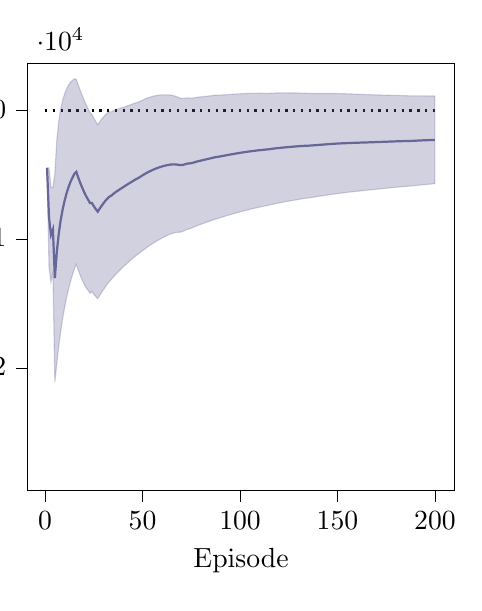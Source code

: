 % This file was created by tikzplotlib v0.9.1.
\begin{tikzpicture}[trim axis right,trim axis left]

\definecolor{color0}{rgb}{1,0.498,0.055}
\definecolor{color1}{rgb}{0.122,0.467,0.706}

\begin{axis}[
compat=newest,
tick align=outside,
tick pos=left,
x grid style={white!69.02!black},
xmin=-8.95, xmax=209.95,
xtick style={color=black},
y grid style={white!69.02!black},
ymin=-29491.97, ymax=3596.069,
ytick style={color=black},
scaled y ticks=true,
scaled y ticks=base 10:-4,
width=7cm,
height=7cm,
xlabel=Episode,
ylabel=Average Reward,
y label style={at={(-0.2,0.5)}}
]

\addplot[thick, black, dotted, domain=0:200] {-38.24};

\path [draw=blue!20!gray, fill=blue!20!gray, opacity=0.3]
(axis cs:1,-4495.711)
--(axis cs:1,-4495.711)
--(axis cs:2,-4495.711)
--(axis cs:3,-6015.5)
--(axis cs:4,-6011.909)
--(axis cs:5,-4961.234)
--(axis cs:6,-2346.302)
--(axis cs:7,-881.552)
--(axis cs:8,88.843)
--(axis cs:9,758.866)
--(axis cs:10,1246.148)
--(axis cs:11,1631.097)
--(axis cs:12,1919.961)
--(axis cs:13,2143.559)
--(axis cs:14,2278.635)
--(axis cs:15,2419.382)
--(axis cs:16,2366.669)
--(axis cs:17,1931.878)
--(axis cs:18,1521.569)
--(axis cs:19,1134.904)
--(axis cs:20,769.125)
--(axis cs:21,422.427)
--(axis cs:22,102.002)
--(axis cs:23,-207.773)
--(axis cs:24,-365.112)
--(axis cs:25,-642.522)
--(axis cs:26,-905.417)
--(axis cs:27,-1155.142)
--(axis cs:28,-917.047)
--(axis cs:29,-713.705)
--(axis cs:30,-532.35)
--(axis cs:31,-365.94)
--(axis cs:32,-234.145)
--(axis cs:33,-148.13)
--(axis cs:34,-146.486)
--(axis cs:35,-68.735)
--(axis cs:36,7.084)
--(axis cs:37,52.296)
--(axis cs:38,97.396)
--(axis cs:39,141.366)
--(axis cs:40,189.586)
--(axis cs:41,253.089)
--(axis cs:42,306.281)
--(axis cs:43,354.322)
--(axis cs:44,408.823)
--(axis cs:45,466.27)
--(axis cs:46,524.598)
--(axis cs:47,573.456)
--(axis cs:48,621.445)
--(axis cs:49,686.923)
--(axis cs:50,760.66)
--(axis cs:51,834.859)
--(axis cs:52,902.966)
--(axis cs:53,955.048)
--(axis cs:54,1001.711)
--(axis cs:55,1043.668)
--(axis cs:56,1083.242)
--(axis cs:57,1113.968)
--(axis cs:58,1137.274)
--(axis cs:59,1154.484)
--(axis cs:60,1165.799)
--(axis cs:61,1171.508)
--(axis cs:62,1172.519)
--(axis cs:63,1168.083)
--(axis cs:64,1155.661)
--(axis cs:65,1133.4)
--(axis cs:66,1098.891)
--(axis cs:67,1052.168)
--(axis cs:68,996.202)
--(axis cs:69,935.849)
--(axis cs:70,896.002)
--(axis cs:71,890.258)
--(axis cs:72,912.471)
--(axis cs:73,935.355)
--(axis cs:74,917.526)
--(axis cs:75,894.43)
--(axis cs:76,926.075)
--(axis cs:77,956.011)
--(axis cs:78,982.069)
--(axis cs:79,999.093)
--(axis cs:80,1014.364)
--(axis cs:81,1030.041)
--(axis cs:82,1045.51)
--(axis cs:83,1060.911)
--(axis cs:84,1076.897)
--(axis cs:85,1094.705)
--(axis cs:86,1114.926)
--(axis cs:87,1134.716)
--(axis cs:88,1142.881)
--(axis cs:89,1141.825)
--(axis cs:90,1149.881)
--(axis cs:91,1156.788)
--(axis cs:92,1168.923)
--(axis cs:93,1179.443)
--(axis cs:94,1192.042)
--(axis cs:95,1203.051)
--(axis cs:96,1213.059)
--(axis cs:97,1222.668)
--(axis cs:98,1231.688)
--(axis cs:99,1240.709)
--(axis cs:100,1249.525)
--(axis cs:101,1257.824)
--(axis cs:102,1265.569)
--(axis cs:103,1272.757)
--(axis cs:104,1276.524)
--(axis cs:105,1280.021)
--(axis cs:106,1283.658)
--(axis cs:107,1286.785)
--(axis cs:108,1287.713)
--(axis cs:109,1288.514)
--(axis cs:110,1289.023)
--(axis cs:111,1289.086)
--(axis cs:112,1288.172)
--(axis cs:113,1286.879)
--(axis cs:114,1283.185)
--(axis cs:115,1285.54)
--(axis cs:116,1294.552)
--(axis cs:117,1303.086)
--(axis cs:118,1309.755)
--(axis cs:119,1313.749)
--(axis cs:120,1315.577)
--(axis cs:121,1316.794)
--(axis cs:122,1317.125)
--(axis cs:123,1317.29)
--(axis cs:124,1317.961)
--(axis cs:125,1316.081)
--(axis cs:126,1315.87)
--(axis cs:127,1314.603)
--(axis cs:128,1314.678)
--(axis cs:129,1310.061)
--(axis cs:130,1309.199)
--(axis cs:131,1306.226)
--(axis cs:132,1301.933)
--(axis cs:133,1296.823)
--(axis cs:134,1289.385)
--(axis cs:135,1281.239)
--(axis cs:136,1275.434)
--(axis cs:137,1274.677)
--(axis cs:138,1274.241)
--(axis cs:139,1274.065)
--(axis cs:140,1273.752)
--(axis cs:141,1274.08)
--(axis cs:142,1273.545)
--(axis cs:143,1273.336)
--(axis cs:144,1273.277)
--(axis cs:145,1274.48)
--(axis cs:146,1275.354)
--(axis cs:147,1276.043)
--(axis cs:148,1275.14)
--(axis cs:149,1271.296)
--(axis cs:150,1269.191)
--(axis cs:151,1265.643)
--(axis cs:152,1261.63)
--(axis cs:153,1256.424)
--(axis cs:154,1251.16)
--(axis cs:155,1246.095)
--(axis cs:156,1241.085)
--(axis cs:157,1236.241)
--(axis cs:158,1230.451)
--(axis cs:159,1224.807)
--(axis cs:160,1219.531)
--(axis cs:161,1213.116)
--(axis cs:162,1206.735)
--(axis cs:163,1200.481)
--(axis cs:164,1193.944)
--(axis cs:165,1187.613)
--(axis cs:166,1182.441)
--(axis cs:167,1177.343)
--(axis cs:168,1171.959)
--(axis cs:169,1167.308)
--(axis cs:170,1162.588)
--(axis cs:171,1158.305)
--(axis cs:172,1153.868)
--(axis cs:173,1149.956)
--(axis cs:174,1146.023)
--(axis cs:175,1142.33)
--(axis cs:176,1138.677)
--(axis cs:177,1134.745)
--(axis cs:178,1130.487)
--(axis cs:179,1126.853)
--(axis cs:180,1123.333)
--(axis cs:181,1120.356)
--(axis cs:182,1116.283)
--(axis cs:183,1111.155)
--(axis cs:184,1106.177)
--(axis cs:185,1101.266)
--(axis cs:186,1096.336)
--(axis cs:187,1091.573)
--(axis cs:188,1086.872)
--(axis cs:189,1086.029)
--(axis cs:190,1086.089)
--(axis cs:191,1085.439)
--(axis cs:192,1085.345)
--(axis cs:193,1085.331)
--(axis cs:194,1084.869)
--(axis cs:195,1083.357)
--(axis cs:196,1080.113)
--(axis cs:197,1078.588)
--(axis cs:198,1077.458)
--(axis cs:199,1076.66)
--(axis cs:200,1075.263)
--(axis cs:200,-5720.221)
--(axis cs:200,-5720.221)
--(axis cs:199,-5733.725)
--(axis cs:198,-5747.608)
--(axis cs:197,-5761.443)
--(axis cs:196,-5775.196)
--(axis cs:195,-5788.16)
--(axis cs:194,-5802.136)
--(axis cs:193,-5816.699)
--(axis cs:192,-5831.561)
--(axis cs:191,-5846.5)
--(axis cs:190,-5861.311)
--(axis cs:189,-5876.539)
--(axis cs:188,-5891.493)
--(axis cs:187,-5904.499)
--(axis cs:186,-5917.592)
--(axis cs:185,-5930.707)
--(axis cs:184,-5943.965)
--(axis cs:183,-5957.312)
--(axis cs:182,-5970.696)
--(axis cs:181,-5984.867)
--(axis cs:180,-5999.788)
--(axis cs:179,-6014.546)
--(axis cs:178,-6029.377)
--(axis cs:177,-6043.987)
--(axis cs:176,-6058.93)
--(axis cs:175,-6074.174)
--(axis cs:174,-6089.54)
--(axis cs:173,-6104.919)
--(axis cs:172,-6120.459)
--(axis cs:171,-6135.847)
--(axis cs:170,-6151.48)
--(axis cs:169,-6167.012)
--(axis cs:168,-6182.746)
--(axis cs:167,-6198.196)
--(axis cs:166,-6213.988)
--(axis cs:165,-6229.905)
--(axis cs:164,-6245.252)
--(axis cs:163,-6260.639)
--(axis cs:162,-6276.395)
--(axis cs:161,-6292.248)
--(axis cs:160,-6308.265)
--(axis cs:159,-6325.187)
--(axis cs:158,-6342.072)
--(axis cs:157,-6359.057)
--(axis cs:156,-6376.802)
--(axis cs:155,-6394.646)
--(axis cs:154,-6412.654)
--(axis cs:153,-6430.746)
--(axis cs:152,-6449.077)
--(axis cs:151,-6468.285)
--(axis cs:150,-6487.947)
--(axis cs:149,-6508.537)
--(axis cs:148,-6528.463)
--(axis cs:147,-6550.023)
--(axis cs:146,-6572.461)
--(axis cs:145,-6595.185)
--(axis cs:144,-6618.256)
--(axis cs:143,-6641.043)
--(axis cs:142,-6663.995)
--(axis cs:141,-6687.04)
--(axis cs:140,-6710.68)
--(axis cs:139,-6734.292)
--(axis cs:138,-6758.206)
--(axis cs:137,-6782.257)
--(axis cs:136,-6806.423)
--(axis cs:135,-6828.324)
--(axis cs:134,-6849.065)
--(axis cs:133,-6870.548)
--(axis cs:132,-6893.681)
--(axis cs:131,-6917.539)
--(axis cs:130,-6942.35)
--(axis cs:129,-6968.421)
--(axis cs:128,-6992.989)
--(axis cs:127,-7020.054)
--(axis cs:126,-7046.848)
--(axis cs:125,-7074.407)
--(axis cs:124,-7101.555)
--(axis cs:123,-7130.113)
--(axis cs:122,-7158.793)
--(axis cs:121,-7187.874)
--(axis cs:120,-7217.648)
--(axis cs:119,-7248.0)
--(axis cs:118,-7279.482)
--(axis cs:117,-7312.175)
--(axis cs:116,-7345.761)
--(axis cs:115,-7379.839)
--(axis cs:114,-7412.167)
--(axis cs:113,-7442.3)
--(axis cs:112,-7473.949)
--(axis cs:111,-7506.175)
--(axis cs:110,-7539.233)
--(axis cs:109,-7572.9)
--(axis cs:108,-7607.12)
--(axis cs:107,-7641.835)
--(axis cs:106,-7677.842)
--(axis cs:105,-7714.492)
--(axis cs:104,-7751.563)
--(axis cs:103,-7789.213)
--(axis cs:102,-7828.493)
--(axis cs:101,-7868.444)
--(axis cs:100,-7909.071)
--(axis cs:99,-7950.372)
--(axis cs:98,-7992.267)
--(axis cs:97,-8034.705)
--(axis cs:96,-8077.875)
--(axis cs:95,-8121.732)
--(axis cs:94,-8166.456)
--(axis cs:93,-8212.21)
--(axis cs:92,-8258.004)
--(axis cs:91,-8304.88)
--(axis cs:90,-8350.833)
--(axis cs:89,-8397.829)
--(axis cs:88,-8442.14)
--(axis cs:87,-8490.593)
--(axis cs:86,-8542.838)
--(axis cs:85,-8595.901)
--(axis cs:84,-8649.17)
--(axis cs:83,-8702.767)
--(axis cs:82,-8757.009)
--(axis cs:81,-8812.09)
--(axis cs:80,-8868.069)
--(axis cs:79,-8924.81)
--(axis cs:78,-8982.904)
--(axis cs:77,-9043.929)
--(axis cs:76,-9106.59)
--(axis cs:75,-9170.49)
--(axis cs:74,-9213.678)
--(axis cs:73,-9261.698)
--(axis cs:72,-9327.288)
--(axis cs:71,-9393.824)
--(axis cs:70,-9451.89)
--(axis cs:69,-9486.671)
--(axis cs:68,-9493.125)
--(axis cs:67,-9510.306)
--(axis cs:66,-9542.65)
--(axis cs:65,-9589.238)
--(axis cs:64,-9646.696)
--(axis cs:63,-9711.578)
--(axis cs:62,-9782.012)
--(axis cs:61,-9856.457)
--(axis cs:60,-9934.451)
--(axis cs:59,-10016.204)
--(axis cs:58,-10101.665)
--(axis cs:57,-10190.764)
--(axis cs:56,-10283.701)
--(axis cs:55,-10380.593)
--(axis cs:54,-10480.048)
--(axis cs:53,-10582.563)
--(axis cs:52,-10688.272)
--(axis cs:51,-10798.558)
--(axis cs:50,-10911.916)
--(axis cs:49,-11027.732)
--(axis cs:48,-11145.157)
--(axis cs:47,-11262.42)
--(axis cs:46,-11382.826)
--(axis cs:45,-11508.134)
--(axis cs:44,-11636.54)
--(axis cs:43,-11767.82)
--(axis cs:42,-11901.38)
--(axis cs:41,-12039.914)
--(axis cs:40,-12184.56)
--(axis cs:39,-12330.259)
--(axis cs:38,-12479.511)
--(axis cs:37,-12633.946)
--(axis cs:36,-12793.622)
--(axis cs:35,-12965.602)
--(axis cs:34,-13143.759)
--(axis cs:33,-13306.146)
--(axis cs:32,-13499.469)
--(axis cs:31,-13706.52)
--(axis cs:30,-13923.973)
--(axis cs:29,-14150.131)
--(axis cs:28,-14385.587)
--(axis cs:27,-14630.547)
--(axis cs:26,-14475.457)
--(axis cs:25,-14297.562)
--(axis cs:24,-14082.278)
--(axis cs:23,-14219.623)
--(axis cs:22,-13983.703)
--(axis cs:21,-13797.816)
--(axis cs:20,-13496.254)
--(axis cs:19,-13173.126)
--(axis cs:18,-12835.736)
--(axis cs:17,-12421.048)
--(axis cs:16,-11968.831)
--(axis cs:15,-12333.561)
--(axis cs:14,-12806.197)
--(axis cs:13,-13320.812)
--(axis cs:12,-13908.103)
--(axis cs:11,-14569.637)
--(axis cs:10,-15321.628)
--(axis cs:9,-16179.296)
--(axis cs:8,-17171.152)
--(axis cs:7,-18326.343)
--(axis cs:6,-19666.216)
--(axis cs:5,-21114.364)
--(axis cs:4,-12531.821)
--(axis cs:3,-13358.592)
--(axis cs:2,-12193.833)
--(axis cs:1,-4495.711)
--cycle;

\addplot [thick, blue!20!gray]
table {%
1 -4495.711
2 -8344.772
3 -9687.046
4 -9271.865
5 -13037.799
6 -11006.259
7 -9603.947
8 -8541.155
9 -7710.215
10 -7037.74
11 -6469.27
12 -5994.071
13 -5588.627
14 -5263.781
15 -4957.09
16 -4801.081
17 -5244.585
18 -5657.084
19 -6019.111
20 -6363.565
21 -6687.694
22 -6940.85
23 -7213.698
24 -7223.695
25 -7470.042
26 -7690.437
27 -7892.845
28 -7651.317
29 -7431.918
30 -7228.161
31 -7036.23
32 -6866.807
33 -6727.138
34 -6645.123
35 -6517.168
36 -6393.269
37 -6290.825
38 -6191.057
39 -6094.447
40 -5997.487
41 -5893.413
42 -5797.549
43 -5706.749
44 -5613.859
45 -5520.932
46 -5429.114
47 -5344.482
48 -5261.856
49 -5170.404
50 -5075.628
51 -4981.849
52 -4892.653
53 -4813.757
54 -4739.169
55 -4668.463
56 -4600.229
57 -4538.398
58 -4482.196
59 -4430.86
60 -4384.326
61 -4342.474
62 -4304.746
63 -4271.748
64 -4245.517
65 -4227.919
66 -4221.879
67 -4229.069
68 -4248.462
69 -4275.411
70 -4277.944
71 -4251.783
72 -4207.408
73 -4163.172
74 -4148.076
75 -4138.03
76 -4090.257
77 -4043.959
78 -4000.418
79 -3962.858
80 -3926.852
81 -3891.024
82 -3855.749
83 -3820.928
84 -3786.137
85 -3750.598
86 -3713.956
87 -3677.938
88 -3649.63
89 -3628.002
90 -3600.476
91 -3574.046
92 -3544.54
93 -3516.383
94 -3487.207
95 -3459.34
96 -3432.408
97 -3406.019
98 -3380.289
99 -3354.832
100 -3329.773
101 -3305.31
102 -3281.462
103 -3258.228
104 -3237.52
105 -3217.235
106 -3197.092
107 -3177.525
108 -3159.703
109 -3142.193
110 -3125.105
111 -3108.545
112 -3092.889
113 -3077.71
114 -3064.491
115 -3047.15
116 -3025.605
117 -3004.545
118 -2984.864
119 -2967.126
120 -2951.035
121 -2935.54
122 -2920.834
123 -2906.412
124 -2891.797
125 -2879.163
126 -2865.489
127 -2852.725
128 -2839.155
129 -2829.18
130 -2816.576
131 -2805.656
132 -2795.874
133 -2786.863
134 -2779.84
135 -2773.542
136 -2765.494
137 -2753.79
138 -2741.982
139 -2730.114
140 -2718.464
141 -2706.48
142 -2695.225
143 -2683.853
144 -2672.49
145 -2660.353
146 -2648.553
147 -2636.99
148 -2626.661
149 -2618.621
150 -2609.378
151 -2601.321
152 -2593.723
153 -2587.161
154 -2580.747
155 -2574.275
156 -2567.859
157 -2561.408
158 -2555.811
159 -2550.19
160 -2544.367
161 -2539.566
162 -2534.83
163 -2530.079
164 -2525.654
165 -2521.146
166 -2515.774
167 -2510.427
168 -2505.393
169 -2499.852
170 -2494.446
171 -2488.771
172 -2483.295
173 -2477.481
174 -2471.759
175 -2465.922
176 -2460.127
177 -2454.621
178 -2449.445
179 -2443.846
180 -2438.227
181 -2432.256
182 -2427.206
183 -2423.078
184 -2418.894
185 -2414.72
186 -2410.628
187 -2406.463
188 -2402.31
189 -2395.255
190 -2387.611
191 -2380.53
192 -2373.108
193 -2365.684
194 -2358.634
195 -2352.402
196 -2347.541
197 -2341.428
198 -2335.075
199 -2328.533
200 -2322.479
};
\end{axis}

\end{tikzpicture}

